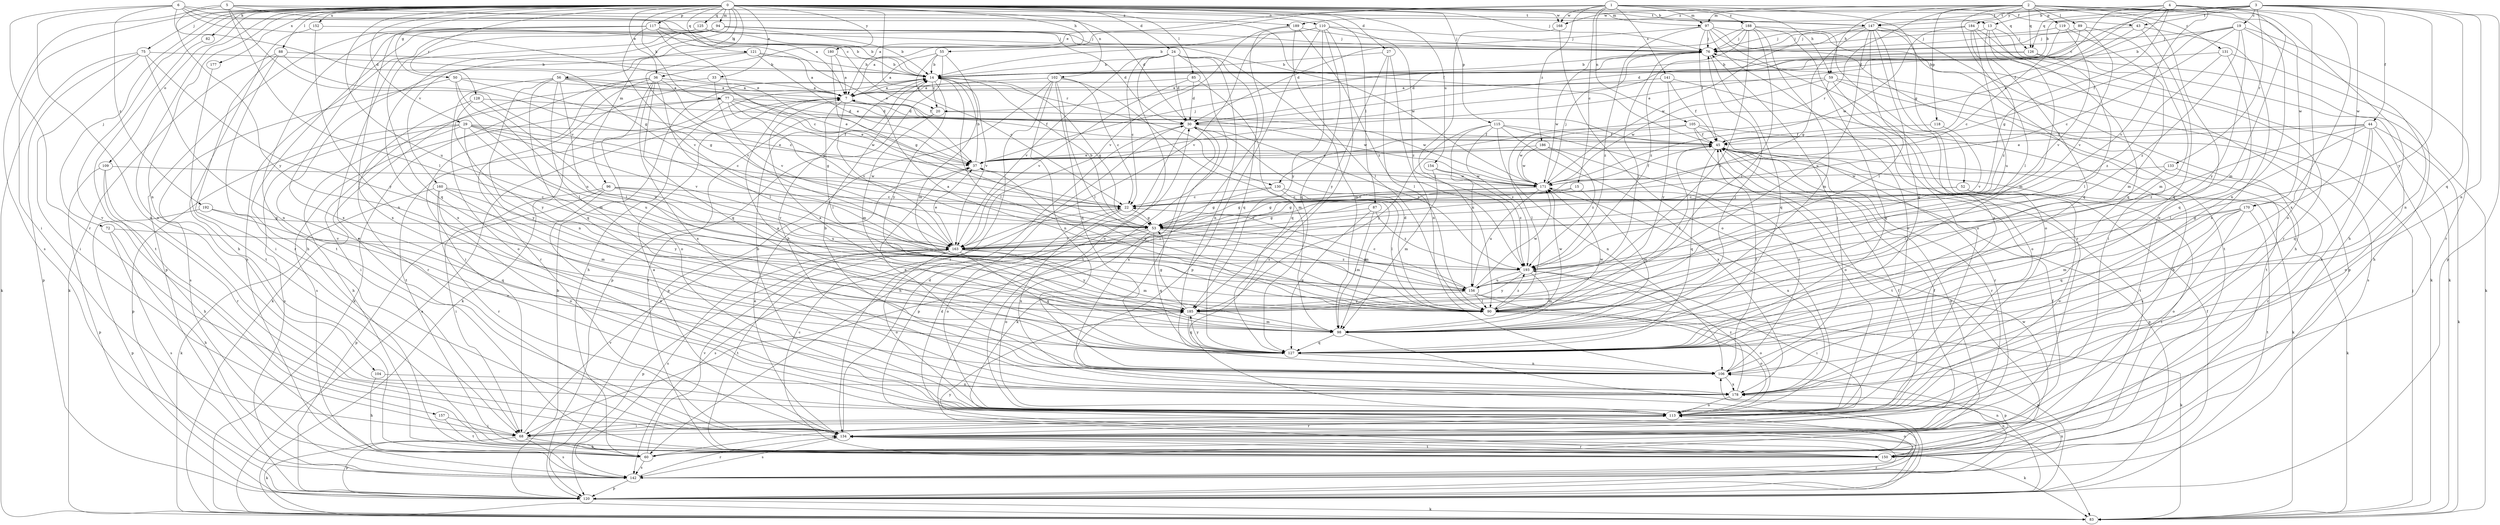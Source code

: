strict digraph  {
0;
1;
2;
3;
4;
5;
6;
7;
13;
14;
15;
19;
20;
22;
24;
27;
29;
30;
33;
36;
37;
43;
44;
45;
50;
52;
53;
55;
56;
59;
60;
68;
72;
75;
76;
77;
82;
83;
85;
87;
88;
89;
90;
94;
96;
97;
98;
102;
104;
105;
106;
109;
110;
113;
115;
117;
118;
119;
120;
121;
125;
126;
127;
128;
130;
131;
133;
134;
141;
142;
147;
150;
152;
154;
156;
157;
160;
163;
168;
170;
171;
177;
178;
180;
184;
185;
186;
188;
189;
192;
193;
0 -> 13  [label=b];
0 -> 24  [label=d];
0 -> 27  [label=d];
0 -> 29  [label=d];
0 -> 33  [label=e];
0 -> 36  [label=e];
0 -> 50  [label=g];
0 -> 55  [label=h];
0 -> 56  [label=h];
0 -> 68  [label=i];
0 -> 72  [label=j];
0 -> 75  [label=j];
0 -> 76  [label=j];
0 -> 77  [label=k];
0 -> 82  [label=k];
0 -> 85  [label=l];
0 -> 87  [label=l];
0 -> 88  [label=l];
0 -> 94  [label=m];
0 -> 96  [label=m];
0 -> 97  [label=m];
0 -> 102  [label=n];
0 -> 104  [label=n];
0 -> 109  [label=o];
0 -> 110  [label=o];
0 -> 113  [label=o];
0 -> 115  [label=p];
0 -> 117  [label=p];
0 -> 121  [label=q];
0 -> 125  [label=q];
0 -> 126  [label=q];
0 -> 128  [label=r];
0 -> 130  [label=r];
0 -> 147  [label=t];
0 -> 152  [label=u];
0 -> 154  [label=u];
0 -> 156  [label=u];
0 -> 157  [label=v];
0 -> 160  [label=v];
0 -> 168  [label=w];
0 -> 177  [label=x];
0 -> 180  [label=y];
1 -> 7  [label=a];
1 -> 15  [label=c];
1 -> 36  [label=e];
1 -> 43  [label=f];
1 -> 52  [label=g];
1 -> 59  [label=h];
1 -> 97  [label=m];
1 -> 105  [label=n];
1 -> 141  [label=s];
1 -> 168  [label=w];
1 -> 186  [label=z];
1 -> 188  [label=z];
2 -> 59  [label=h];
2 -> 60  [label=h];
2 -> 89  [label=l];
2 -> 90  [label=l];
2 -> 97  [label=m];
2 -> 106  [label=n];
2 -> 113  [label=o];
2 -> 118  [label=p];
2 -> 119  [label=p];
2 -> 126  [label=q];
2 -> 130  [label=r];
2 -> 131  [label=r];
2 -> 168  [label=w];
2 -> 170  [label=w];
2 -> 184  [label=y];
3 -> 13  [label=b];
3 -> 14  [label=b];
3 -> 19  [label=c];
3 -> 20  [label=c];
3 -> 43  [label=f];
3 -> 44  [label=f];
3 -> 106  [label=n];
3 -> 120  [label=p];
3 -> 126  [label=q];
3 -> 127  [label=q];
3 -> 133  [label=r];
3 -> 147  [label=t];
3 -> 170  [label=w];
3 -> 185  [label=y];
3 -> 189  [label=z];
4 -> 30  [label=d];
4 -> 37  [label=e];
4 -> 45  [label=f];
4 -> 53  [label=g];
4 -> 98  [label=m];
4 -> 113  [label=o];
4 -> 147  [label=t];
4 -> 163  [label=v];
4 -> 178  [label=x];
5 -> 20  [label=c];
5 -> 30  [label=d];
5 -> 90  [label=l];
5 -> 142  [label=s];
5 -> 147  [label=t];
5 -> 163  [label=v];
5 -> 185  [label=y];
6 -> 7  [label=a];
6 -> 37  [label=e];
6 -> 45  [label=f];
6 -> 53  [label=g];
6 -> 113  [label=o];
6 -> 134  [label=r];
6 -> 189  [label=z];
6 -> 192  [label=z];
7 -> 30  [label=d];
7 -> 90  [label=l];
7 -> 163  [label=v];
7 -> 171  [label=w];
13 -> 76  [label=j];
13 -> 83  [label=k];
13 -> 98  [label=m];
13 -> 127  [label=q];
13 -> 193  [label=z];
14 -> 7  [label=a];
14 -> 20  [label=c];
14 -> 53  [label=g];
14 -> 60  [label=h];
14 -> 83  [label=k];
14 -> 90  [label=l];
14 -> 163  [label=v];
14 -> 185  [label=y];
15 -> 22  [label=c];
15 -> 53  [label=g];
15 -> 98  [label=m];
19 -> 14  [label=b];
19 -> 22  [label=c];
19 -> 45  [label=f];
19 -> 76  [label=j];
19 -> 106  [label=n];
19 -> 134  [label=r];
19 -> 185  [label=y];
19 -> 193  [label=z];
20 -> 98  [label=m];
20 -> 150  [label=t];
20 -> 171  [label=w];
22 -> 53  [label=g];
22 -> 113  [label=o];
22 -> 178  [label=x];
24 -> 14  [label=b];
24 -> 22  [label=c];
24 -> 30  [label=d];
24 -> 98  [label=m];
24 -> 106  [label=n];
24 -> 113  [label=o];
24 -> 127  [label=q];
24 -> 150  [label=t];
24 -> 163  [label=v];
27 -> 14  [label=b];
27 -> 90  [label=l];
27 -> 106  [label=n];
27 -> 185  [label=y];
29 -> 22  [label=c];
29 -> 37  [label=e];
29 -> 45  [label=f];
29 -> 60  [label=h];
29 -> 120  [label=p];
29 -> 142  [label=s];
29 -> 156  [label=u];
29 -> 163  [label=v];
29 -> 185  [label=y];
30 -> 45  [label=f];
30 -> 60  [label=h];
30 -> 83  [label=k];
30 -> 120  [label=p];
30 -> 178  [label=x];
30 -> 193  [label=z];
33 -> 7  [label=a];
33 -> 83  [label=k];
33 -> 163  [label=v];
36 -> 7  [label=a];
36 -> 53  [label=g];
36 -> 68  [label=i];
36 -> 83  [label=k];
36 -> 90  [label=l];
36 -> 113  [label=o];
36 -> 127  [label=q];
36 -> 134  [label=r];
36 -> 178  [label=x];
37 -> 14  [label=b];
37 -> 76  [label=j];
37 -> 171  [label=w];
43 -> 37  [label=e];
43 -> 76  [label=j];
43 -> 127  [label=q];
43 -> 178  [label=x];
44 -> 37  [label=e];
44 -> 45  [label=f];
44 -> 83  [label=k];
44 -> 90  [label=l];
44 -> 113  [label=o];
44 -> 127  [label=q];
44 -> 178  [label=x];
44 -> 193  [label=z];
45 -> 37  [label=e];
45 -> 60  [label=h];
45 -> 83  [label=k];
45 -> 90  [label=l];
45 -> 120  [label=p];
45 -> 127  [label=q];
45 -> 134  [label=r];
50 -> 7  [label=a];
50 -> 22  [label=c];
50 -> 90  [label=l];
50 -> 142  [label=s];
50 -> 156  [label=u];
52 -> 22  [label=c];
52 -> 53  [label=g];
52 -> 83  [label=k];
52 -> 113  [label=o];
52 -> 150  [label=t];
52 -> 163  [label=v];
53 -> 14  [label=b];
53 -> 90  [label=l];
53 -> 113  [label=o];
53 -> 127  [label=q];
53 -> 142  [label=s];
53 -> 156  [label=u];
53 -> 163  [label=v];
55 -> 7  [label=a];
55 -> 14  [label=b];
55 -> 22  [label=c];
55 -> 98  [label=m];
55 -> 120  [label=p];
56 -> 7  [label=a];
56 -> 37  [label=e];
56 -> 45  [label=f];
56 -> 90  [label=l];
56 -> 98  [label=m];
56 -> 106  [label=n];
56 -> 113  [label=o];
56 -> 127  [label=q];
59 -> 7  [label=a];
59 -> 113  [label=o];
59 -> 127  [label=q];
59 -> 142  [label=s];
59 -> 150  [label=t];
59 -> 171  [label=w];
60 -> 45  [label=f];
60 -> 113  [label=o];
60 -> 142  [label=s];
60 -> 163  [label=v];
60 -> 171  [label=w];
68 -> 45  [label=f];
68 -> 60  [label=h];
68 -> 83  [label=k];
68 -> 120  [label=p];
68 -> 142  [label=s];
68 -> 163  [label=v];
72 -> 60  [label=h];
72 -> 142  [label=s];
72 -> 163  [label=v];
75 -> 14  [label=b];
75 -> 68  [label=i];
75 -> 83  [label=k];
75 -> 106  [label=n];
75 -> 120  [label=p];
75 -> 185  [label=y];
76 -> 14  [label=b];
76 -> 127  [label=q];
76 -> 171  [label=w];
77 -> 30  [label=d];
77 -> 37  [label=e];
77 -> 45  [label=f];
77 -> 53  [label=g];
77 -> 68  [label=i];
77 -> 142  [label=s];
77 -> 150  [label=t];
77 -> 171  [label=w];
82 -> 150  [label=t];
83 -> 7  [label=a];
83 -> 76  [label=j];
85 -> 7  [label=a];
85 -> 30  [label=d];
85 -> 127  [label=q];
85 -> 163  [label=v];
87 -> 53  [label=g];
87 -> 98  [label=m];
87 -> 127  [label=q];
87 -> 193  [label=z];
88 -> 14  [label=b];
88 -> 53  [label=g];
88 -> 68  [label=i];
88 -> 83  [label=k];
88 -> 134  [label=r];
89 -> 30  [label=d];
89 -> 76  [label=j];
89 -> 98  [label=m];
89 -> 163  [label=v];
90 -> 30  [label=d];
90 -> 37  [label=e];
90 -> 113  [label=o];
90 -> 120  [label=p];
90 -> 171  [label=w];
90 -> 193  [label=z];
94 -> 14  [label=b];
94 -> 30  [label=d];
94 -> 60  [label=h];
94 -> 76  [label=j];
94 -> 127  [label=q];
94 -> 134  [label=r];
94 -> 142  [label=s];
94 -> 171  [label=w];
94 -> 178  [label=x];
96 -> 22  [label=c];
96 -> 68  [label=i];
96 -> 113  [label=o];
96 -> 120  [label=p];
96 -> 156  [label=u];
96 -> 163  [label=v];
97 -> 7  [label=a];
97 -> 45  [label=f];
97 -> 76  [label=j];
97 -> 113  [label=o];
97 -> 120  [label=p];
97 -> 134  [label=r];
97 -> 150  [label=t];
97 -> 193  [label=z];
98 -> 7  [label=a];
98 -> 76  [label=j];
98 -> 120  [label=p];
98 -> 127  [label=q];
98 -> 171  [label=w];
102 -> 7  [label=a];
102 -> 22  [label=c];
102 -> 90  [label=l];
102 -> 98  [label=m];
102 -> 106  [label=n];
102 -> 120  [label=p];
102 -> 127  [label=q];
102 -> 134  [label=r];
104 -> 60  [label=h];
104 -> 178  [label=x];
105 -> 45  [label=f];
105 -> 90  [label=l];
105 -> 113  [label=o];
105 -> 134  [label=r];
105 -> 150  [label=t];
105 -> 171  [label=w];
106 -> 14  [label=b];
106 -> 37  [label=e];
106 -> 45  [label=f];
106 -> 76  [label=j];
106 -> 178  [label=x];
109 -> 60  [label=h];
109 -> 120  [label=p];
109 -> 134  [label=r];
109 -> 171  [label=w];
110 -> 14  [label=b];
110 -> 76  [label=j];
110 -> 120  [label=p];
110 -> 127  [label=q];
110 -> 142  [label=s];
110 -> 163  [label=v];
110 -> 185  [label=y];
110 -> 193  [label=z];
113 -> 14  [label=b];
113 -> 68  [label=i];
113 -> 134  [label=r];
115 -> 45  [label=f];
115 -> 106  [label=n];
115 -> 150  [label=t];
115 -> 156  [label=u];
115 -> 178  [label=x];
115 -> 185  [label=y];
115 -> 193  [label=z];
117 -> 14  [label=b];
117 -> 22  [label=c];
117 -> 37  [label=e];
117 -> 76  [label=j];
117 -> 120  [label=p];
117 -> 150  [label=t];
117 -> 163  [label=v];
117 -> 178  [label=x];
118 -> 45  [label=f];
118 -> 163  [label=v];
119 -> 22  [label=c];
119 -> 76  [label=j];
119 -> 98  [label=m];
119 -> 163  [label=v];
120 -> 14  [label=b];
120 -> 30  [label=d];
120 -> 83  [label=k];
120 -> 134  [label=r];
121 -> 7  [label=a];
121 -> 14  [label=b];
121 -> 37  [label=e];
121 -> 113  [label=o];
121 -> 163  [label=v];
125 -> 14  [label=b];
125 -> 76  [label=j];
125 -> 178  [label=x];
126 -> 14  [label=b];
126 -> 30  [label=d];
126 -> 83  [label=k];
126 -> 90  [label=l];
127 -> 7  [label=a];
127 -> 106  [label=n];
127 -> 185  [label=y];
128 -> 30  [label=d];
128 -> 134  [label=r];
128 -> 156  [label=u];
128 -> 185  [label=y];
130 -> 22  [label=c];
130 -> 53  [label=g];
130 -> 90  [label=l];
130 -> 98  [label=m];
131 -> 14  [label=b];
131 -> 60  [label=h];
131 -> 127  [label=q];
131 -> 193  [label=z];
133 -> 90  [label=l];
133 -> 134  [label=r];
133 -> 171  [label=w];
134 -> 7  [label=a];
134 -> 30  [label=d];
134 -> 37  [label=e];
134 -> 45  [label=f];
134 -> 83  [label=k];
134 -> 142  [label=s];
134 -> 150  [label=t];
141 -> 7  [label=a];
141 -> 45  [label=f];
141 -> 60  [label=h];
141 -> 185  [label=y];
142 -> 45  [label=f];
142 -> 106  [label=n];
142 -> 120  [label=p];
142 -> 134  [label=r];
142 -> 178  [label=x];
142 -> 185  [label=y];
147 -> 53  [label=g];
147 -> 60  [label=h];
147 -> 68  [label=i];
147 -> 76  [label=j];
147 -> 90  [label=l];
147 -> 113  [label=o];
147 -> 127  [label=q];
147 -> 156  [label=u];
147 -> 171  [label=w];
150 -> 22  [label=c];
150 -> 106  [label=n];
150 -> 113  [label=o];
150 -> 134  [label=r];
152 -> 60  [label=h];
152 -> 76  [label=j];
152 -> 106  [label=n];
154 -> 98  [label=m];
154 -> 171  [label=w];
154 -> 193  [label=z];
156 -> 22  [label=c];
156 -> 76  [label=j];
156 -> 83  [label=k];
156 -> 90  [label=l];
156 -> 113  [label=o];
156 -> 171  [label=w];
156 -> 185  [label=y];
157 -> 68  [label=i];
157 -> 150  [label=t];
160 -> 22  [label=c];
160 -> 83  [label=k];
160 -> 98  [label=m];
160 -> 113  [label=o];
160 -> 134  [label=r];
160 -> 185  [label=y];
163 -> 37  [label=e];
163 -> 98  [label=m];
163 -> 113  [label=o];
163 -> 120  [label=p];
163 -> 127  [label=q];
163 -> 142  [label=s];
163 -> 150  [label=t];
163 -> 185  [label=y];
163 -> 193  [label=z];
168 -> 90  [label=l];
168 -> 113  [label=o];
170 -> 53  [label=g];
170 -> 98  [label=m];
170 -> 113  [label=o];
170 -> 127  [label=q];
170 -> 150  [label=t];
170 -> 178  [label=x];
171 -> 22  [label=c];
171 -> 45  [label=f];
171 -> 53  [label=g];
171 -> 76  [label=j];
171 -> 156  [label=u];
171 -> 178  [label=x];
177 -> 150  [label=t];
178 -> 14  [label=b];
178 -> 113  [label=o];
178 -> 193  [label=z];
180 -> 7  [label=a];
180 -> 14  [label=b];
180 -> 53  [label=g];
184 -> 76  [label=j];
184 -> 83  [label=k];
184 -> 127  [label=q];
184 -> 134  [label=r];
184 -> 156  [label=u];
184 -> 171  [label=w];
185 -> 53  [label=g];
185 -> 98  [label=m];
185 -> 127  [label=q];
186 -> 37  [label=e];
186 -> 106  [label=n];
186 -> 171  [label=w];
186 -> 193  [label=z];
188 -> 30  [label=d];
188 -> 76  [label=j];
188 -> 90  [label=l];
188 -> 98  [label=m];
188 -> 113  [label=o];
188 -> 156  [label=u];
188 -> 178  [label=x];
188 -> 193  [label=z];
189 -> 68  [label=i];
189 -> 76  [label=j];
189 -> 90  [label=l];
189 -> 163  [label=v];
189 -> 193  [label=z];
192 -> 53  [label=g];
192 -> 120  [label=p];
192 -> 127  [label=q];
193 -> 7  [label=a];
193 -> 68  [label=i];
193 -> 98  [label=m];
193 -> 156  [label=u];
193 -> 185  [label=y];
}
